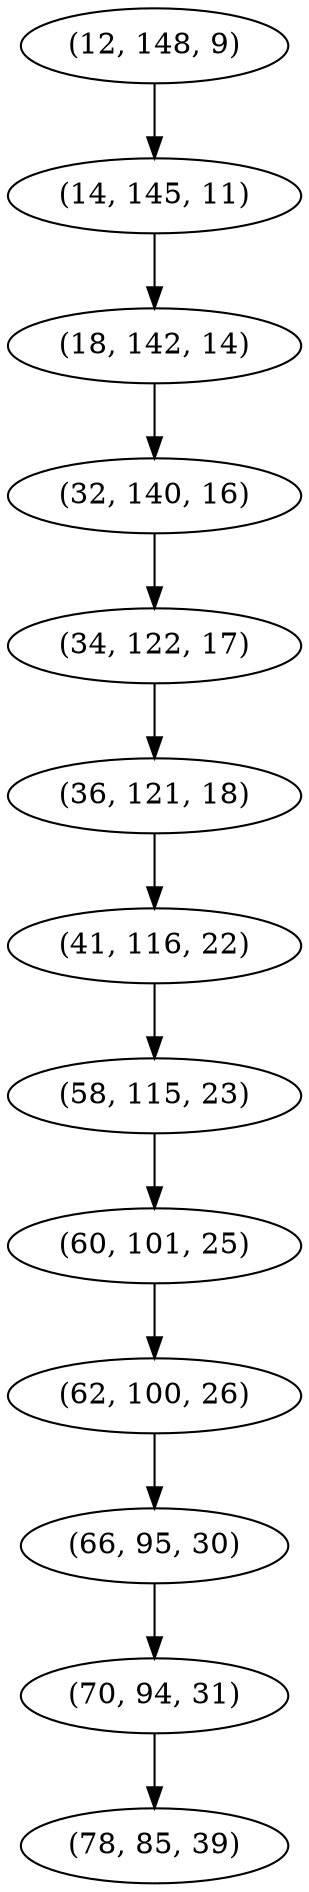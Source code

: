 digraph tree {
    "(12, 148, 9)";
    "(14, 145, 11)";
    "(18, 142, 14)";
    "(32, 140, 16)";
    "(34, 122, 17)";
    "(36, 121, 18)";
    "(41, 116, 22)";
    "(58, 115, 23)";
    "(60, 101, 25)";
    "(62, 100, 26)";
    "(66, 95, 30)";
    "(70, 94, 31)";
    "(78, 85, 39)";
    "(12, 148, 9)" -> "(14, 145, 11)";
    "(14, 145, 11)" -> "(18, 142, 14)";
    "(18, 142, 14)" -> "(32, 140, 16)";
    "(32, 140, 16)" -> "(34, 122, 17)";
    "(34, 122, 17)" -> "(36, 121, 18)";
    "(36, 121, 18)" -> "(41, 116, 22)";
    "(41, 116, 22)" -> "(58, 115, 23)";
    "(58, 115, 23)" -> "(60, 101, 25)";
    "(60, 101, 25)" -> "(62, 100, 26)";
    "(62, 100, 26)" -> "(66, 95, 30)";
    "(66, 95, 30)" -> "(70, 94, 31)";
    "(70, 94, 31)" -> "(78, 85, 39)";
}
